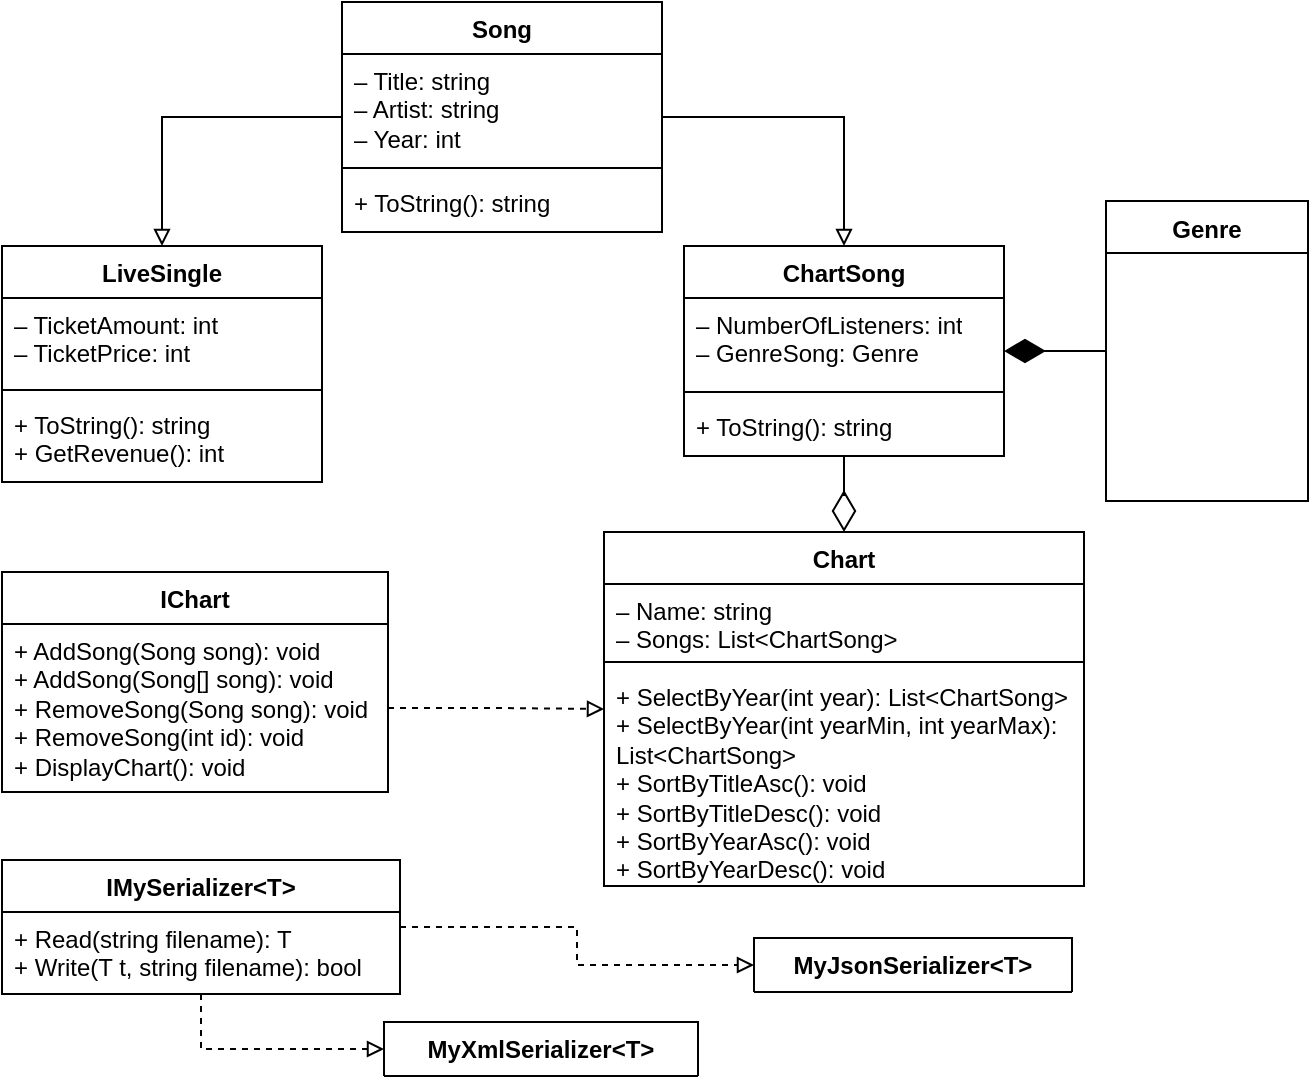 <mxfile version="24.2.5" type="device">
  <diagram name="Страница — 1" id="hbOnwy4p22MxED8u24JN">
    <mxGraphModel dx="737" dy="610" grid="0" gridSize="10" guides="1" tooltips="1" connect="1" arrows="1" fold="1" page="0" pageScale="1" pageWidth="827" pageHeight="1169" background="none" math="0" shadow="0">
      <root>
        <mxCell id="0" />
        <mxCell id="1" parent="0" />
        <mxCell id="MXwe2IJJe1VW_AJIuiTh-14" value="" style="edgeStyle=orthogonalEdgeStyle;rounded=0;orthogonalLoop=1;jettySize=auto;html=1;endArrow=block;endFill=0;" parent="1" source="MXwe2IJJe1VW_AJIuiTh-5" target="MXwe2IJJe1VW_AJIuiTh-10" edge="1">
          <mxGeometry relative="1" as="geometry" />
        </mxCell>
        <mxCell id="MXwe2IJJe1VW_AJIuiTh-19" value="" style="edgeStyle=orthogonalEdgeStyle;rounded=0;orthogonalLoop=1;jettySize=auto;html=1;endArrow=block;endFill=0;" parent="1" source="MXwe2IJJe1VW_AJIuiTh-5" target="MXwe2IJJe1VW_AJIuiTh-15" edge="1">
          <mxGeometry relative="1" as="geometry" />
        </mxCell>
        <mxCell id="MXwe2IJJe1VW_AJIuiTh-5" value="Song" style="swimlane;fontStyle=1;align=center;verticalAlign=top;childLayout=stackLayout;horizontal=1;startSize=26;horizontalStack=0;resizeParent=1;resizeParentMax=0;resizeLast=0;collapsible=1;marginBottom=0;whiteSpace=wrap;html=1;" parent="1" vertex="1">
          <mxGeometry x="228" y="2" width="160" height="115" as="geometry" />
        </mxCell>
        <mxCell id="MXwe2IJJe1VW_AJIuiTh-6" value="– Title: string&lt;div&gt;– Artist: string&lt;br&gt;&lt;/div&gt;&lt;div&gt;– Year: int&lt;br&gt;&lt;/div&gt;" style="text;strokeColor=none;fillColor=none;align=left;verticalAlign=top;spacingLeft=4;spacingRight=4;overflow=hidden;rotatable=0;points=[[0,0.5],[1,0.5]];portConstraint=eastwest;whiteSpace=wrap;html=1;" parent="MXwe2IJJe1VW_AJIuiTh-5" vertex="1">
          <mxGeometry y="26" width="160" height="53" as="geometry" />
        </mxCell>
        <mxCell id="MXwe2IJJe1VW_AJIuiTh-7" value="" style="line;strokeWidth=1;fillColor=none;align=left;verticalAlign=middle;spacingTop=-1;spacingLeft=3;spacingRight=3;rotatable=0;labelPosition=right;points=[];portConstraint=eastwest;strokeColor=inherit;" parent="MXwe2IJJe1VW_AJIuiTh-5" vertex="1">
          <mxGeometry y="79" width="160" height="8" as="geometry" />
        </mxCell>
        <mxCell id="MXwe2IJJe1VW_AJIuiTh-8" value="+ ToString(): string" style="text;strokeColor=none;fillColor=none;align=left;verticalAlign=top;spacingLeft=4;spacingRight=4;overflow=hidden;rotatable=0;points=[[0,0.5],[1,0.5]];portConstraint=eastwest;whiteSpace=wrap;html=1;" parent="MXwe2IJJe1VW_AJIuiTh-5" vertex="1">
          <mxGeometry y="87" width="160" height="28" as="geometry" />
        </mxCell>
        <mxCell id="MXwe2IJJe1VW_AJIuiTh-10" value="LiveSingle" style="swimlane;fontStyle=1;align=center;verticalAlign=top;childLayout=stackLayout;horizontal=1;startSize=26;horizontalStack=0;resizeParent=1;resizeParentMax=0;resizeLast=0;collapsible=1;marginBottom=0;whiteSpace=wrap;html=1;" parent="1" vertex="1">
          <mxGeometry x="58" y="124" width="160" height="118" as="geometry" />
        </mxCell>
        <mxCell id="MXwe2IJJe1VW_AJIuiTh-11" value="– TicketAmount: int&lt;div&gt;– TicketPrice: int&lt;/div&gt;" style="text;strokeColor=none;fillColor=none;align=left;verticalAlign=top;spacingLeft=4;spacingRight=4;overflow=hidden;rotatable=0;points=[[0,0.5],[1,0.5]];portConstraint=eastwest;whiteSpace=wrap;html=1;" parent="MXwe2IJJe1VW_AJIuiTh-10" vertex="1">
          <mxGeometry y="26" width="160" height="42" as="geometry" />
        </mxCell>
        <mxCell id="MXwe2IJJe1VW_AJIuiTh-12" value="" style="line;strokeWidth=1;fillColor=none;align=left;verticalAlign=middle;spacingTop=-1;spacingLeft=3;spacingRight=3;rotatable=0;labelPosition=right;points=[];portConstraint=eastwest;strokeColor=inherit;" parent="MXwe2IJJe1VW_AJIuiTh-10" vertex="1">
          <mxGeometry y="68" width="160" height="8" as="geometry" />
        </mxCell>
        <mxCell id="MXwe2IJJe1VW_AJIuiTh-13" value="+ ToString(): string&lt;div&gt;+ GetRevenue(): int&lt;br&gt;&lt;/div&gt;" style="text;strokeColor=none;fillColor=none;align=left;verticalAlign=top;spacingLeft=4;spacingRight=4;overflow=hidden;rotatable=0;points=[[0,0.5],[1,0.5]];portConstraint=eastwest;whiteSpace=wrap;html=1;" parent="MXwe2IJJe1VW_AJIuiTh-10" vertex="1">
          <mxGeometry y="76" width="160" height="42" as="geometry" />
        </mxCell>
        <mxCell id="MXwe2IJJe1VW_AJIuiTh-25" value="" style="edgeStyle=orthogonalEdgeStyle;rounded=0;orthogonalLoop=1;jettySize=auto;html=1;startArrow=diamondThin;startFill=1;endArrow=none;endFill=0;targetPerimeterSpacing=0;endSize=5;startSize=18;" parent="1" source="MXwe2IJJe1VW_AJIuiTh-15" target="MXwe2IJJe1VW_AJIuiTh-21" edge="1">
          <mxGeometry relative="1" as="geometry" />
        </mxCell>
        <mxCell id="MXwe2IJJe1VW_AJIuiTh-53" style="edgeStyle=orthogonalEdgeStyle;rounded=0;orthogonalLoop=1;jettySize=auto;html=1;entryX=0.5;entryY=0;entryDx=0;entryDy=0;startSize=6;endSize=18;endArrow=diamondThin;endFill=0;" parent="1" source="MXwe2IJJe1VW_AJIuiTh-15" target="MXwe2IJJe1VW_AJIuiTh-47" edge="1">
          <mxGeometry relative="1" as="geometry" />
        </mxCell>
        <mxCell id="MXwe2IJJe1VW_AJIuiTh-15" value="ChartSong" style="swimlane;fontStyle=1;align=center;verticalAlign=top;childLayout=stackLayout;horizontal=1;startSize=26;horizontalStack=0;resizeParent=1;resizeParentMax=0;resizeLast=0;collapsible=1;marginBottom=0;whiteSpace=wrap;html=1;" parent="1" vertex="1">
          <mxGeometry x="399" y="124" width="160" height="105" as="geometry" />
        </mxCell>
        <mxCell id="MXwe2IJJe1VW_AJIuiTh-16" value="– NumberOfListeners: int&lt;div&gt;– GenreSong: Genre&lt;/div&gt;" style="text;strokeColor=none;fillColor=none;align=left;verticalAlign=top;spacingLeft=4;spacingRight=4;overflow=hidden;rotatable=0;points=[[0,0.5],[1,0.5]];portConstraint=eastwest;whiteSpace=wrap;html=1;" parent="MXwe2IJJe1VW_AJIuiTh-15" vertex="1">
          <mxGeometry y="26" width="160" height="43" as="geometry" />
        </mxCell>
        <mxCell id="MXwe2IJJe1VW_AJIuiTh-17" value="" style="line;strokeWidth=1;fillColor=none;align=left;verticalAlign=middle;spacingTop=-1;spacingLeft=3;spacingRight=3;rotatable=0;labelPosition=right;points=[];portConstraint=eastwest;strokeColor=inherit;" parent="MXwe2IJJe1VW_AJIuiTh-15" vertex="1">
          <mxGeometry y="69" width="160" height="8" as="geometry" />
        </mxCell>
        <mxCell id="MXwe2IJJe1VW_AJIuiTh-18" value="+ ToString(): string" style="text;strokeColor=none;fillColor=none;align=left;verticalAlign=top;spacingLeft=4;spacingRight=4;overflow=hidden;rotatable=0;points=[[0,0.5],[1,0.5]];portConstraint=eastwest;whiteSpace=wrap;html=1;" parent="MXwe2IJJe1VW_AJIuiTh-15" vertex="1">
          <mxGeometry y="77" width="160" height="28" as="geometry" />
        </mxCell>
        <mxCell id="MXwe2IJJe1VW_AJIuiTh-21" value="Genre" style="swimlane;fontStyle=1;align=center;verticalAlign=top;childLayout=stackLayout;horizontal=1;startSize=26;horizontalStack=0;resizeParent=1;resizeParentMax=0;resizeLast=0;collapsible=1;marginBottom=0;whiteSpace=wrap;html=1;" parent="1" vertex="1">
          <mxGeometry x="610" y="101.5" width="101" height="150" as="geometry" />
        </mxCell>
        <mxCell id="MXwe2IJJe1VW_AJIuiTh-22" value="&lt;div style=&quot;&quot;&gt;&lt;pre style=&quot;&quot;&gt;&lt;font color=&quot;#ffffff&quot; style=&quot;&quot; face=&quot;Helvetica&quot;&gt;HipHop,&lt;br&gt;Rap,&lt;br&gt;Rock,&lt;br&gt;Classical,&lt;br&gt;Pop,&lt;br&gt;Jazz,&lt;br&gt;Electronic&lt;/font&gt;&lt;/pre&gt;&lt;/div&gt;" style="text;strokeColor=none;fillColor=none;align=left;verticalAlign=top;spacingLeft=4;spacingRight=4;overflow=hidden;rotatable=0;points=[[0,0.5],[1,0.5]];portConstraint=eastwest;whiteSpace=wrap;html=1;" parent="MXwe2IJJe1VW_AJIuiTh-21" vertex="1">
          <mxGeometry y="26" width="101" height="124" as="geometry" />
        </mxCell>
        <mxCell id="MXwe2IJJe1VW_AJIuiTh-42" value="IChart" style="swimlane;fontStyle=1;align=center;verticalAlign=top;childLayout=stackLayout;horizontal=1;startSize=26;horizontalStack=0;resizeParent=1;resizeParentMax=0;resizeLast=0;collapsible=1;marginBottom=0;whiteSpace=wrap;html=1;" parent="1" vertex="1">
          <mxGeometry x="58" y="287" width="193" height="110" as="geometry" />
        </mxCell>
        <mxCell id="MXwe2IJJe1VW_AJIuiTh-45" value="+ AddSong(Song song): void&lt;div&gt;+ AddSong(Song[] song): void&lt;br&gt;&lt;/div&gt;&lt;div&gt;+ RemoveSong(Song song): void&lt;br&gt;&lt;/div&gt;&lt;div&gt;+ RemoveSong(int id): void&lt;br&gt;&lt;/div&gt;&lt;div&gt;+ DisplayChart(): void&lt;br&gt;&lt;/div&gt;" style="text;strokeColor=none;fillColor=none;align=left;verticalAlign=top;spacingLeft=4;spacingRight=4;overflow=hidden;rotatable=0;points=[[0,0.5],[1,0.5]];portConstraint=eastwest;whiteSpace=wrap;html=1;" parent="MXwe2IJJe1VW_AJIuiTh-42" vertex="1">
          <mxGeometry y="26" width="193" height="84" as="geometry" />
        </mxCell>
        <mxCell id="MXwe2IJJe1VW_AJIuiTh-47" value="Chart" style="swimlane;fontStyle=1;align=center;verticalAlign=top;childLayout=stackLayout;horizontal=1;startSize=26;horizontalStack=0;resizeParent=1;resizeParentMax=0;resizeLast=0;collapsible=1;marginBottom=0;whiteSpace=wrap;html=1;" parent="1" vertex="1">
          <mxGeometry x="359" y="267" width="240" height="177" as="geometry" />
        </mxCell>
        <mxCell id="MXwe2IJJe1VW_AJIuiTh-48" value="– Name: string&lt;div&gt;– Songs: List&amp;lt;ChartSong&amp;gt;&lt;/div&gt;" style="text;strokeColor=none;fillColor=none;align=left;verticalAlign=top;spacingLeft=4;spacingRight=4;overflow=hidden;rotatable=0;points=[[0,0.5],[1,0.5]];portConstraint=eastwest;whiteSpace=wrap;html=1;" parent="MXwe2IJJe1VW_AJIuiTh-47" vertex="1">
          <mxGeometry y="26" width="240" height="35" as="geometry" />
        </mxCell>
        <mxCell id="MXwe2IJJe1VW_AJIuiTh-49" value="" style="line;strokeWidth=1;fillColor=none;align=left;verticalAlign=middle;spacingTop=-1;spacingLeft=3;spacingRight=3;rotatable=0;labelPosition=right;points=[];portConstraint=eastwest;strokeColor=inherit;" parent="MXwe2IJJe1VW_AJIuiTh-47" vertex="1">
          <mxGeometry y="61" width="240" height="8" as="geometry" />
        </mxCell>
        <mxCell id="MXwe2IJJe1VW_AJIuiTh-50" value="+ SelectByYear(int year): List&amp;lt;ChartSong&amp;gt;&lt;div&gt;+ SelectByYear(int yearMin, int yearMax): List&amp;lt;ChartSong&amp;gt;&lt;/div&gt;&lt;div&gt;+ SortByTitleAsc(): void&lt;/div&gt;&lt;div&gt;+ SortByTitleDesc(): void&lt;br&gt;&lt;/div&gt;&lt;div&gt;+ SortByYearAsc(): void&lt;br&gt;&lt;/div&gt;&lt;div&gt;+ SortByYearDesc(): void&lt;br&gt;&lt;/div&gt;" style="text;strokeColor=none;fillColor=none;align=left;verticalAlign=top;spacingLeft=4;spacingRight=4;overflow=hidden;rotatable=0;points=[[0,0.5],[1,0.5]];portConstraint=eastwest;whiteSpace=wrap;html=1;" parent="MXwe2IJJe1VW_AJIuiTh-47" vertex="1">
          <mxGeometry y="69" width="240" height="108" as="geometry" />
        </mxCell>
        <mxCell id="MXwe2IJJe1VW_AJIuiTh-52" style="edgeStyle=orthogonalEdgeStyle;rounded=0;orthogonalLoop=1;jettySize=auto;html=1;entryX=0;entryY=0.5;entryDx=0;entryDy=0;dashed=1;endArrow=block;endFill=0;" parent="1" source="MXwe2IJJe1VW_AJIuiTh-45" target="MXwe2IJJe1VW_AJIuiTh-47" edge="1">
          <mxGeometry relative="1" as="geometry" />
        </mxCell>
        <mxCell id="MXwe2IJJe1VW_AJIuiTh-74" style="edgeStyle=orthogonalEdgeStyle;rounded=0;orthogonalLoop=1;jettySize=auto;html=1;entryX=0;entryY=0.5;entryDx=0;entryDy=0;dashed=1;endArrow=block;endFill=0;" parent="1" source="MXwe2IJJe1VW_AJIuiTh-54" target="MXwe2IJJe1VW_AJIuiTh-69" edge="1">
          <mxGeometry relative="1" as="geometry">
            <mxPoint x="245" y="575.5" as="targetPoint" />
          </mxGeometry>
        </mxCell>
        <mxCell id="MXwe2IJJe1VW_AJIuiTh-80" value="" style="edgeStyle=orthogonalEdgeStyle;rounded=0;orthogonalLoop=1;jettySize=auto;html=1;dashed=1;endArrow=block;endFill=0;" parent="1" source="MXwe2IJJe1VW_AJIuiTh-54" target="MXwe2IJJe1VW_AJIuiTh-78" edge="1">
          <mxGeometry relative="1" as="geometry" />
        </mxCell>
        <mxCell id="MXwe2IJJe1VW_AJIuiTh-54" value="IMySerializer&amp;lt;T&amp;gt;" style="swimlane;fontStyle=1;align=center;verticalAlign=top;childLayout=stackLayout;horizontal=1;startSize=26;horizontalStack=0;resizeParent=1;resizeParentMax=0;resizeLast=0;collapsible=1;marginBottom=0;whiteSpace=wrap;html=1;" parent="1" vertex="1">
          <mxGeometry x="58" y="431" width="199" height="67" as="geometry" />
        </mxCell>
        <mxCell id="MXwe2IJJe1VW_AJIuiTh-57" value="+ Read(string filename): T&lt;div&gt;+ Write(T t, string filename): bool&lt;/div&gt;" style="text;strokeColor=none;fillColor=none;align=left;verticalAlign=top;spacingLeft=4;spacingRight=4;overflow=hidden;rotatable=0;points=[[0,0.5],[1,0.5]];portConstraint=eastwest;whiteSpace=wrap;html=1;" parent="MXwe2IJJe1VW_AJIuiTh-54" vertex="1">
          <mxGeometry y="26" width="199" height="41" as="geometry" />
        </mxCell>
        <mxCell id="MXwe2IJJe1VW_AJIuiTh-69" value="MyXmlSerializer&amp;lt;T&amp;gt;" style="swimlane;fontStyle=1;align=center;verticalAlign=top;childLayout=stackLayout;horizontal=1;startSize=67;horizontalStack=0;resizeParent=1;resizeParentMax=0;resizeLast=0;collapsible=1;marginBottom=0;whiteSpace=wrap;html=1;" parent="1" vertex="1">
          <mxGeometry x="249" y="512" width="157" height="27" as="geometry" />
        </mxCell>
        <mxCell id="MXwe2IJJe1VW_AJIuiTh-78" value="MyJsonSerializer&amp;lt;T&amp;gt;" style="swimlane;fontStyle=1;align=center;verticalAlign=top;childLayout=stackLayout;horizontal=1;startSize=67;horizontalStack=0;resizeParent=1;resizeParentMax=0;resizeLast=0;collapsible=1;marginBottom=0;whiteSpace=wrap;html=1;" parent="1" vertex="1">
          <mxGeometry x="434" y="470" width="159" height="27" as="geometry" />
        </mxCell>
      </root>
    </mxGraphModel>
  </diagram>
</mxfile>
